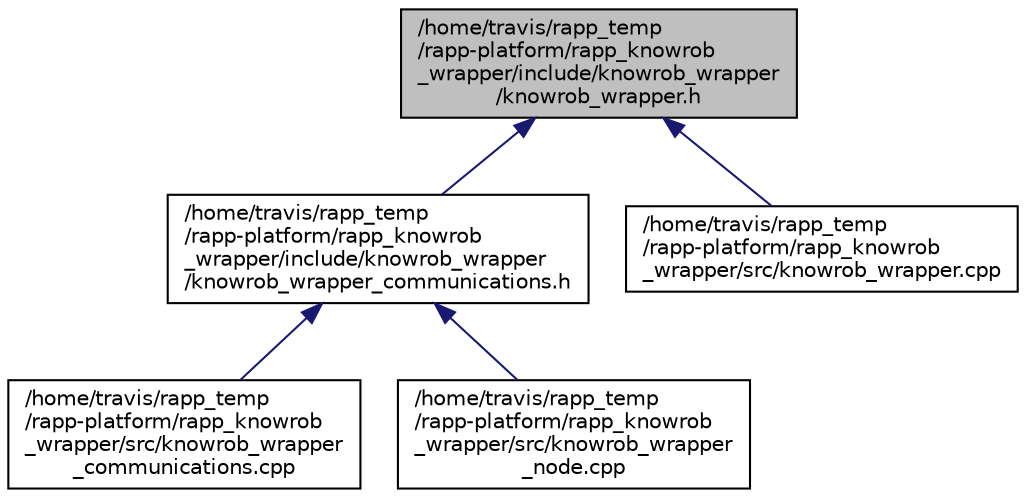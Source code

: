 digraph "/home/travis/rapp_temp/rapp-platform/rapp_knowrob_wrapper/include/knowrob_wrapper/knowrob_wrapper.h"
{
  edge [fontname="Helvetica",fontsize="10",labelfontname="Helvetica",labelfontsize="10"];
  node [fontname="Helvetica",fontsize="10",shape=record];
  Node1 [label="/home/travis/rapp_temp\l/rapp-platform/rapp_knowrob\l_wrapper/include/knowrob_wrapper\l/knowrob_wrapper.h",height=0.2,width=0.4,color="black", fillcolor="grey75", style="filled" fontcolor="black"];
  Node1 -> Node2 [dir="back",color="midnightblue",fontsize="10",style="solid",fontname="Helvetica"];
  Node2 [label="/home/travis/rapp_temp\l/rapp-platform/rapp_knowrob\l_wrapper/include/knowrob_wrapper\l/knowrob_wrapper_communications.h",height=0.2,width=0.4,color="black", fillcolor="white", style="filled",URL="$knowrob__wrapper__communications_8h.html"];
  Node2 -> Node3 [dir="back",color="midnightblue",fontsize="10",style="solid",fontname="Helvetica"];
  Node3 [label="/home/travis/rapp_temp\l/rapp-platform/rapp_knowrob\l_wrapper/src/knowrob_wrapper\l_communications.cpp",height=0.2,width=0.4,color="black", fillcolor="white", style="filled",URL="$knowrob__wrapper__communications_8cpp.html"];
  Node2 -> Node4 [dir="back",color="midnightblue",fontsize="10",style="solid",fontname="Helvetica"];
  Node4 [label="/home/travis/rapp_temp\l/rapp-platform/rapp_knowrob\l_wrapper/src/knowrob_wrapper\l_node.cpp",height=0.2,width=0.4,color="black", fillcolor="white", style="filled",URL="$knowrob__wrapper__node_8cpp.html"];
  Node1 -> Node5 [dir="back",color="midnightblue",fontsize="10",style="solid",fontname="Helvetica"];
  Node5 [label="/home/travis/rapp_temp\l/rapp-platform/rapp_knowrob\l_wrapper/src/knowrob_wrapper.cpp",height=0.2,width=0.4,color="black", fillcolor="white", style="filled",URL="$knowrob__wrapper_8cpp.html"];
}

